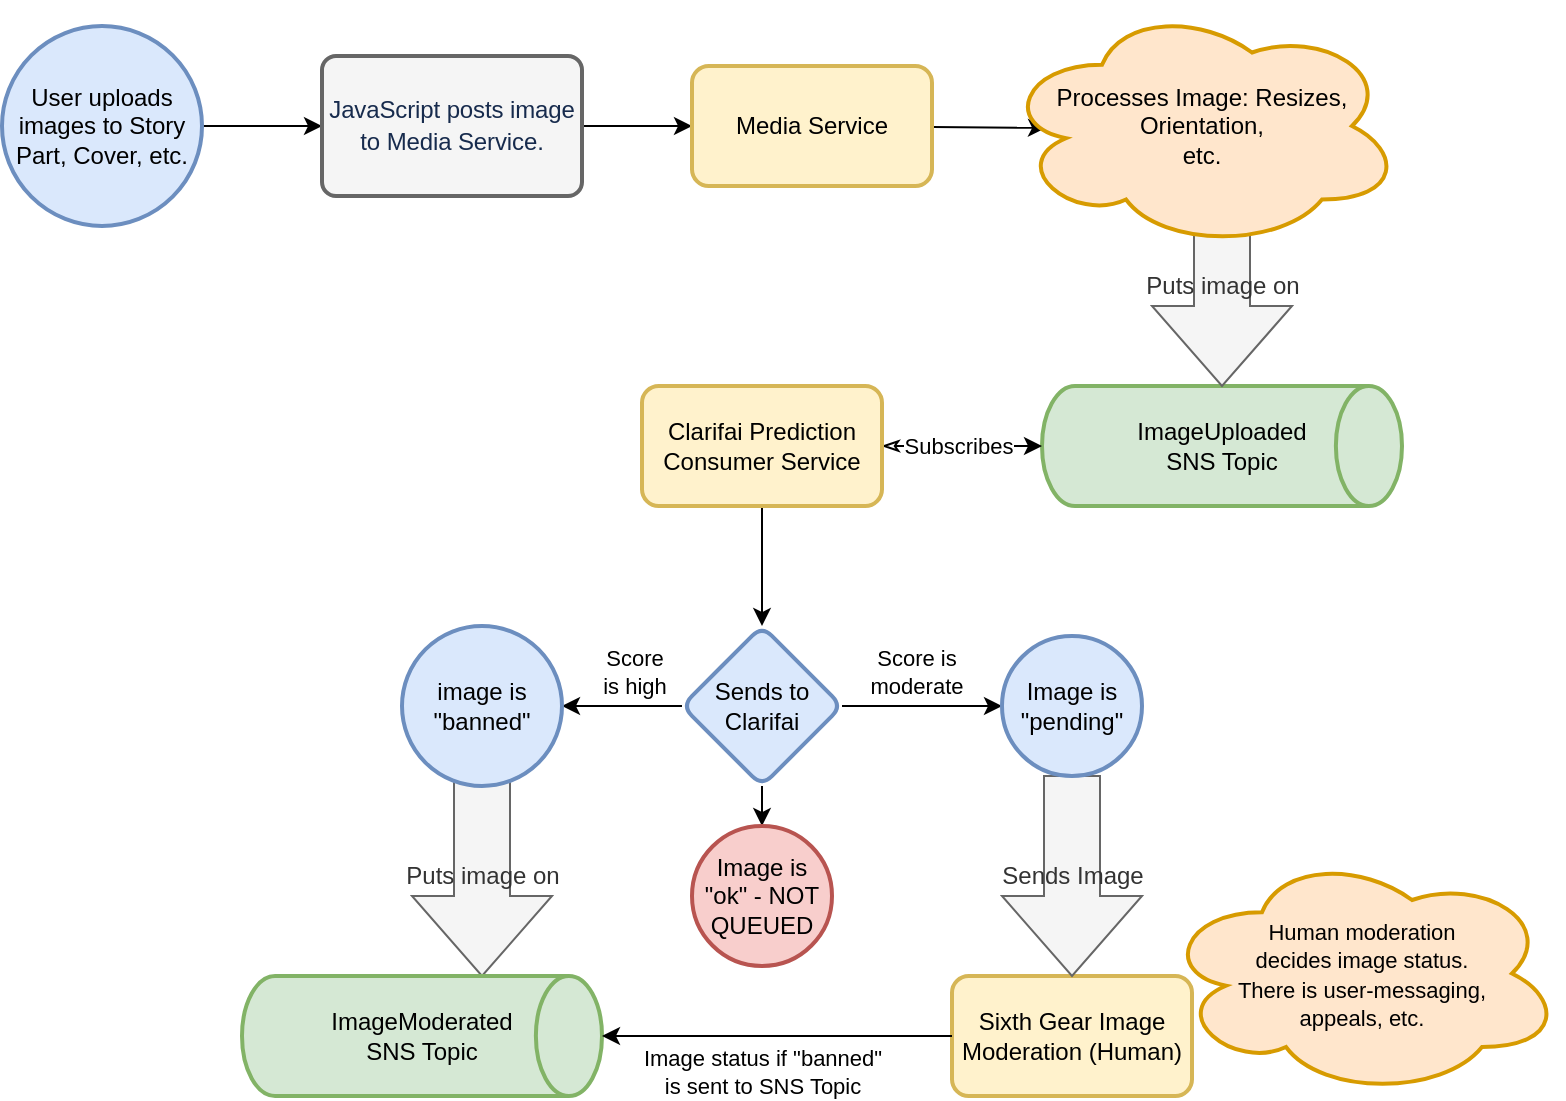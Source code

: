 <mxfile version="15.8.4" type="device"><diagram id="4d1TBi_PGhRXGTXi2tCB" name="Page-1"><mxGraphModel dx="1426" dy="801" grid="1" gridSize="10" guides="1" tooltips="1" connect="1" arrows="1" fold="1" page="1" pageScale="1" pageWidth="850" pageHeight="1100" math="0" shadow="0"><root><mxCell id="0"/><mxCell id="1" parent="0"/><mxCell id="d91mfsnvNrbqskriMuSQ-38" value="&lt;span&gt;Puts image on&lt;/span&gt;" style="html=1;shadow=0;dashed=0;align=center;verticalAlign=middle;shape=mxgraph.arrows2.arrow;dy=0.6;dx=40;direction=south;notch=0;fillColor=#f5f5f5;fontColor=#333333;strokeColor=#666666;" vertex="1" parent="1"><mxGeometry x="255" y="405" width="70" height="100" as="geometry"/></mxCell><mxCell id="d91mfsnvNrbqskriMuSQ-3" value="" style="edgeStyle=orthogonalEdgeStyle;rounded=0;orthogonalLoop=1;jettySize=auto;html=1;" edge="1" parent="1" source="d91mfsnvNrbqskriMuSQ-1" target="d91mfsnvNrbqskriMuSQ-2"><mxGeometry relative="1" as="geometry"/></mxCell><mxCell id="d91mfsnvNrbqskriMuSQ-1" value="User uploads images to Story Part, Cover, etc." style="strokeWidth=2;html=1;shape=mxgraph.flowchart.start_2;whiteSpace=wrap;fillColor=#dae8fc;strokeColor=#6c8ebf;" vertex="1" parent="1"><mxGeometry x="50" y="30" width="100" height="100" as="geometry"/></mxCell><mxCell id="d91mfsnvNrbqskriMuSQ-9" value="" style="edgeStyle=orthogonalEdgeStyle;rounded=0;orthogonalLoop=1;jettySize=auto;html=1;" edge="1" parent="1" source="d91mfsnvNrbqskriMuSQ-2" target="d91mfsnvNrbqskriMuSQ-8"><mxGeometry relative="1" as="geometry"/></mxCell><mxCell id="d91mfsnvNrbqskriMuSQ-2" value="&lt;span style=&quot;font-size: 1em ; letter-spacing: -0.005em ; color: rgb(23 , 43 , 77)&quot;&gt;JavaScript posts image to Media Service.&lt;/span&gt;&lt;font color=&quot;#172b4d&quot;&gt;&lt;span style=&quot;font-size: 14px&quot;&gt;&lt;br&gt;&lt;/span&gt;&lt;/font&gt;" style="rounded=1;whiteSpace=wrap;html=1;absoluteArcSize=1;arcSize=14;strokeWidth=2;fillColor=#f5f5f5;fontColor=#333333;strokeColor=#666666;" vertex="1" parent="1"><mxGeometry x="210" y="45" width="130" height="70" as="geometry"/></mxCell><mxCell id="d91mfsnvNrbqskriMuSQ-11" value="" style="rounded=0;orthogonalLoop=1;jettySize=auto;html=1;strokeColor=default;entryX=0.11;entryY=0.508;entryDx=0;entryDy=0;entryPerimeter=0;" edge="1" parent="1" source="d91mfsnvNrbqskriMuSQ-8" target="d91mfsnvNrbqskriMuSQ-10"><mxGeometry relative="1" as="geometry"/></mxCell><mxCell id="d91mfsnvNrbqskriMuSQ-8" value="Media Service" style="whiteSpace=wrap;html=1;rounded=1;strokeWidth=2;arcSize=14;fillColor=#fff2cc;strokeColor=#d6b656;" vertex="1" parent="1"><mxGeometry x="395" y="50" width="120" height="60" as="geometry"/></mxCell><mxCell id="d91mfsnvNrbqskriMuSQ-14" value="&lt;div style=&quot;text-align: center&quot;&gt;ImageUploaded&lt;/div&gt;&lt;div style=&quot;text-align: center&quot;&gt;SNS Topic&lt;/div&gt;" style="strokeWidth=2;html=1;shape=mxgraph.flowchart.direct_data;whiteSpace=wrap;fillColor=#d5e8d4;strokeColor=#82b366;" vertex="1" parent="1"><mxGeometry x="570" y="210" width="180" height="60" as="geometry"/></mxCell><mxCell id="d91mfsnvNrbqskriMuSQ-20" value="&lt;span&gt;Puts image on&lt;/span&gt;" style="html=1;shadow=0;dashed=0;align=center;verticalAlign=middle;shape=mxgraph.arrows2.arrow;dy=0.6;dx=40;direction=south;notch=0;fillColor=#f5f5f5;fontColor=#333333;strokeColor=#666666;" vertex="1" parent="1"><mxGeometry x="625" y="110" width="70" height="100" as="geometry"/></mxCell><mxCell id="d91mfsnvNrbqskriMuSQ-10" value="Processes Image: Resizes, Orientation,&lt;br&gt;etc." style="ellipse;shape=cloud;whiteSpace=wrap;html=1;rounded=1;strokeWidth=2;arcSize=14;fillColor=#ffe6cc;strokeColor=#d79b00;" vertex="1" parent="1"><mxGeometry x="550" y="18.75" width="200" height="122.5" as="geometry"/></mxCell><mxCell id="d91mfsnvNrbqskriMuSQ-22" value="" style="edgeStyle=none;rounded=0;orthogonalLoop=1;jettySize=auto;html=1;startArrow=classicThin;startFill=0;endArrow=classic;endFill=1;strokeColor=default;" edge="1" parent="1" source="d91mfsnvNrbqskriMuSQ-21" target="d91mfsnvNrbqskriMuSQ-14"><mxGeometry relative="1" as="geometry"/></mxCell><mxCell id="d91mfsnvNrbqskriMuSQ-23" value="Subscribes" style="edgeLabel;html=1;align=center;verticalAlign=middle;resizable=0;points=[];" vertex="1" connectable="0" parent="d91mfsnvNrbqskriMuSQ-22"><mxGeometry x="-0.467" y="1" relative="1" as="geometry"><mxPoint x="16" y="1" as="offset"/></mxGeometry></mxCell><mxCell id="d91mfsnvNrbqskriMuSQ-25" value="" style="edgeStyle=none;rounded=0;orthogonalLoop=1;jettySize=auto;html=1;startArrow=none;startFill=0;endArrow=classic;endFill=1;strokeColor=default;" edge="1" parent="1" source="d91mfsnvNrbqskriMuSQ-21" target="d91mfsnvNrbqskriMuSQ-24"><mxGeometry relative="1" as="geometry"/></mxCell><mxCell id="d91mfsnvNrbqskriMuSQ-21" value="Clarifai Prediction Consumer Service" style="whiteSpace=wrap;html=1;rounded=1;strokeWidth=2;arcSize=14;fillColor=#fff2cc;strokeColor=#d6b656;" vertex="1" parent="1"><mxGeometry x="370" y="210" width="120" height="60" as="geometry"/></mxCell><mxCell id="d91mfsnvNrbqskriMuSQ-27" value="" style="edgeStyle=none;rounded=0;orthogonalLoop=1;jettySize=auto;html=1;startArrow=none;startFill=0;endArrow=classic;endFill=1;strokeColor=default;" edge="1" parent="1" source="d91mfsnvNrbqskriMuSQ-24" target="d91mfsnvNrbqskriMuSQ-26"><mxGeometry relative="1" as="geometry"/></mxCell><mxCell id="d91mfsnvNrbqskriMuSQ-29" value="" style="edgeStyle=none;rounded=0;orthogonalLoop=1;jettySize=auto;html=1;startArrow=none;startFill=0;endArrow=classic;endFill=1;strokeColor=default;entryX=0;entryY=0.5;entryDx=0;entryDy=0;" edge="1" parent="1" source="d91mfsnvNrbqskriMuSQ-24" target="d91mfsnvNrbqskriMuSQ-44"><mxGeometry relative="1" as="geometry"><mxPoint x="560" y="370" as="targetPoint"/></mxGeometry></mxCell><mxCell id="d91mfsnvNrbqskriMuSQ-42" value="" style="edgeStyle=none;rounded=0;orthogonalLoop=1;jettySize=auto;html=1;startArrow=none;startFill=0;endArrow=classic;endFill=1;strokeColor=default;" edge="1" parent="1" source="d91mfsnvNrbqskriMuSQ-24" target="d91mfsnvNrbqskriMuSQ-41"><mxGeometry relative="1" as="geometry"/></mxCell><mxCell id="d91mfsnvNrbqskriMuSQ-24" value="Sends to Clarifai" style="rhombus;whiteSpace=wrap;html=1;rounded=1;strokeColor=#6c8ebf;strokeWidth=2;fillColor=#dae8fc;arcSize=14;" vertex="1" parent="1"><mxGeometry x="390" y="330" width="80" height="80" as="geometry"/></mxCell><mxCell id="d91mfsnvNrbqskriMuSQ-26" value="image is &quot;banned&quot;" style="ellipse;whiteSpace=wrap;html=1;rounded=1;strokeColor=#6c8ebf;strokeWidth=2;fillColor=#dae8fc;arcSize=14;" vertex="1" parent="1"><mxGeometry x="250" y="330" width="80" height="80" as="geometry"/></mxCell><mxCell id="d91mfsnvNrbqskriMuSQ-35" value="Score&lt;br&gt;is high" style="edgeLabel;resizable=0;html=1;align=center;verticalAlign=middle;labelBackgroundColor=none;" connectable="0" vertex="1" parent="1"><mxGeometry x="359.995" y="360.005" as="geometry"><mxPoint x="6" y="-7" as="offset"/></mxGeometry></mxCell><mxCell id="d91mfsnvNrbqskriMuSQ-36" value="Score is&lt;br&gt;moderate" style="edgeLabel;resizable=0;html=1;align=center;verticalAlign=middle;labelBackgroundColor=none;" connectable="0" vertex="1" parent="1"><mxGeometry x="379.595" y="360.005" as="geometry"><mxPoint x="127" y="-7" as="offset"/></mxGeometry></mxCell><mxCell id="d91mfsnvNrbqskriMuSQ-37" value="&lt;div style=&quot;text-align: center&quot;&gt;ImageModerated&lt;/div&gt;&lt;div style=&quot;text-align: center&quot;&gt;SNS Topic&lt;/div&gt;" style="strokeWidth=2;html=1;shape=mxgraph.flowchart.direct_data;whiteSpace=wrap;fillColor=#d5e8d4;strokeColor=#82b366;" vertex="1" parent="1"><mxGeometry x="170" y="505" width="180" height="60" as="geometry"/></mxCell><mxCell id="d91mfsnvNrbqskriMuSQ-41" value="Image is&lt;br&gt;&quot;ok&quot; - NOT QUEUED" style="ellipse;whiteSpace=wrap;html=1;rounded=1;strokeColor=#b85450;strokeWidth=2;fillColor=#f8cecc;arcSize=14;" vertex="1" parent="1"><mxGeometry x="395" y="430" width="70" height="70" as="geometry"/></mxCell><mxCell id="d91mfsnvNrbqskriMuSQ-43" value="Sixth Gear Image Moderation (Human)" style="whiteSpace=wrap;html=1;rounded=1;strokeColor=#d6b656;strokeWidth=2;fillColor=#fff2cc;arcSize=14;" vertex="1" parent="1"><mxGeometry x="525" y="505" width="120" height="60" as="geometry"/></mxCell><mxCell id="d91mfsnvNrbqskriMuSQ-45" value="&lt;span&gt;Sends Image&lt;br&gt;&lt;/span&gt;" style="html=1;shadow=0;dashed=0;align=center;verticalAlign=middle;shape=mxgraph.arrows2.arrow;dy=0.6;dx=40;direction=south;notch=0;fillColor=#f5f5f5;fontColor=#333333;strokeColor=#666666;" vertex="1" parent="1"><mxGeometry x="550" y="405" width="70" height="100" as="geometry"/></mxCell><mxCell id="d91mfsnvNrbqskriMuSQ-44" value="Image is&lt;br&gt;&quot;pending&quot;" style="ellipse;whiteSpace=wrap;html=1;rounded=1;strokeColor=#6c8ebf;strokeWidth=2;fillColor=#dae8fc;arcSize=14;" vertex="1" parent="1"><mxGeometry x="550" y="335" width="70" height="70" as="geometry"/></mxCell><mxCell id="d91mfsnvNrbqskriMuSQ-46" value="&lt;span style=&quot;font-size: 11px&quot;&gt;Human moderation&lt;/span&gt;&lt;br style=&quot;font-size: 11px&quot;&gt;&lt;span style=&quot;font-size: 11px&quot;&gt;decides image status.&lt;br&gt;There is user-messaging, &lt;br&gt;appeals, etc.&lt;/span&gt;" style="ellipse;shape=cloud;whiteSpace=wrap;html=1;rounded=1;strokeWidth=2;arcSize=14;fillColor=#ffe6cc;strokeColor=#d79b00;" vertex="1" parent="1"><mxGeometry x="630" y="442.5" width="200" height="122.5" as="geometry"/></mxCell><mxCell id="d91mfsnvNrbqskriMuSQ-48" value="" style="endArrow=none;html=1;rounded=0;strokeColor=default;startArrow=classic;startFill=1;endFill=0;entryX=0;entryY=0.5;entryDx=0;entryDy=0;" edge="1" parent="1" source="d91mfsnvNrbqskriMuSQ-37" target="d91mfsnvNrbqskriMuSQ-43"><mxGeometry relative="1" as="geometry"><mxPoint x="380" y="534.5" as="sourcePoint"/><mxPoint x="480" y="534.5" as="targetPoint"/></mxGeometry></mxCell><mxCell id="d91mfsnvNrbqskriMuSQ-49" value="Image status if &quot;banned&quot;&lt;br&gt;is sent to SNS Topic" style="edgeLabel;resizable=0;html=1;align=center;verticalAlign=middle;labelBackgroundColor=none;" connectable="0" vertex="1" parent="d91mfsnvNrbqskriMuSQ-48"><mxGeometry relative="1" as="geometry"><mxPoint x="-8" y="18" as="offset"/></mxGeometry></mxCell></root></mxGraphModel></diagram></mxfile>